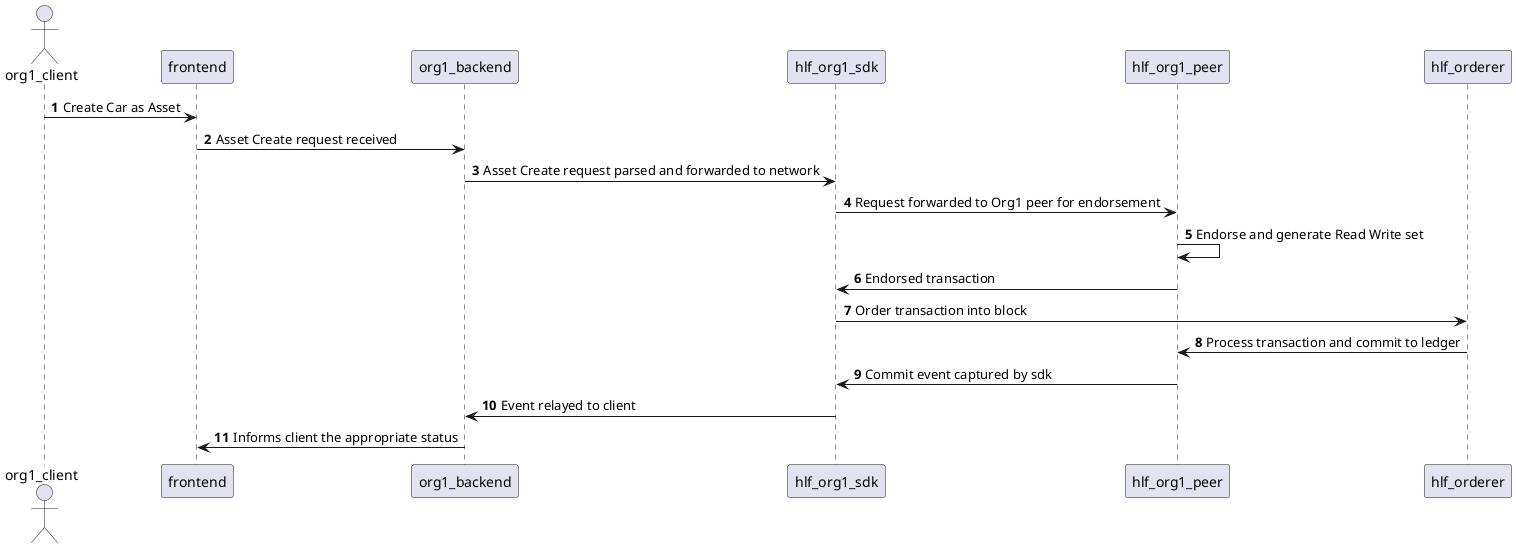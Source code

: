 @startuml Admin Action
autonumber

actor org1_client as 1c

participant frontend as f
participant org1_backend as 1b
participant hlf_org1_sdk as 1s
participant hlf_org1_peer as 1p

participant hlf_orderer as o

1c -> f: Create Car as Asset
f -> 1b: Asset Create request received
1b -> 1s: Asset Create request parsed and forwarded to network
1s -> 1p: Request forwarded to Org1 peer for endorsement
1p -> 1p: Endorse and generate Read Write set
1p -> 1s: Endorsed transaction
1s -> o: Order transaction into block
o -> 1p: Process transaction and commit to ledger
1p -> 1s: Commit event captured by sdk
1s -> 1b: Event relayed to client
1b -> f: Informs client the appropriate status

@enduml